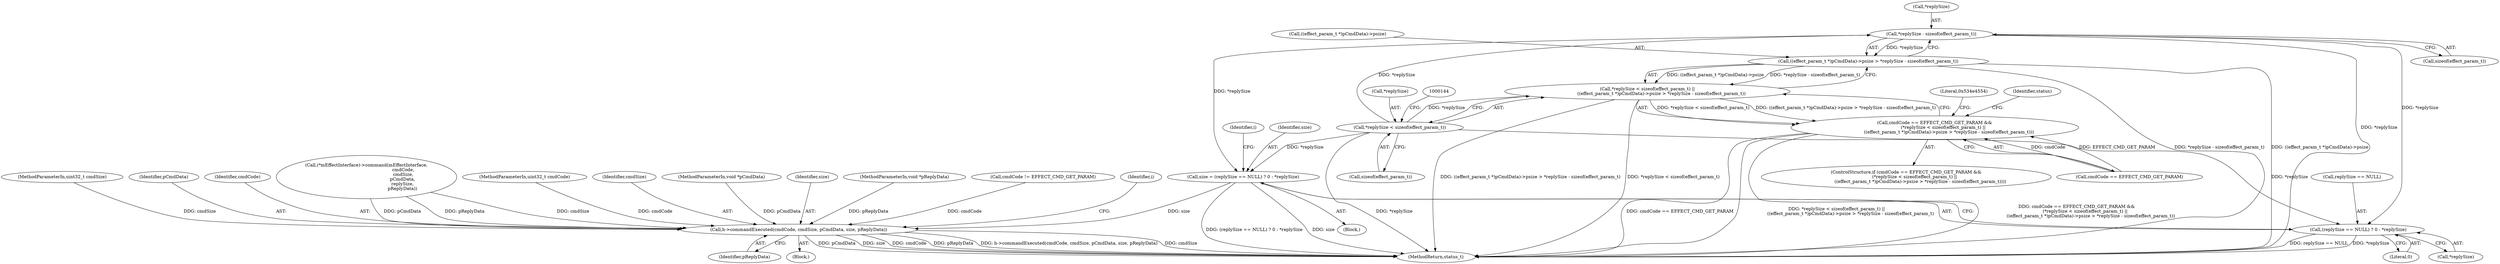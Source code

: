 digraph "0_Android_9cd8c3289c91254b3955bd7347cf605d6fa032c6@API" {
"1000147" [label="(Call,*replySize - sizeof(effect_param_t))"];
"1000136" [label="(Call,*replySize < sizeof(effect_param_t))"];
"1000141" [label="(Call,((effect_param_t *)pCmdData)->psize > *replySize - sizeof(effect_param_t))"];
"1000135" [label="(Call,*replySize < sizeof(effect_param_t) ||\n                    ((effect_param_t *)pCmdData)->psize > *replySize - sizeof(effect_param_t))"];
"1000131" [label="(Call,cmdCode == EFFECT_CMD_GET_PARAM &&\n            (*replySize < sizeof(effect_param_t) ||\n                    ((effect_param_t *)pCmdData)->psize > *replySize - sizeof(effect_param_t)))"];
"1000179" [label="(Call,size = (replySize == NULL) ? 0 : *replySize)"];
"1000213" [label="(Call,h->commandExecuted(cmdCode, cmdSize, pCmdData, size, pReplyData))"];
"1000181" [label="(Call,(replySize == NULL) ? 0 : *replySize)"];
"1000105" [label="(MethodParameterIn,void *pReplyData)"];
"1000179" [label="(Call,size = (replySize == NULL) ? 0 : *replySize)"];
"1000181" [label="(Call,(replySize == NULL) ? 0 : *replySize)"];
"1000185" [label="(Literal,0)"];
"1000131" [label="(Call,cmdCode == EFFECT_CMD_GET_PARAM &&\n            (*replySize < sizeof(effect_param_t) ||\n                    ((effect_param_t *)pCmdData)->psize > *replySize - sizeof(effect_param_t)))"];
"1000171" [label="(Call,cmdCode != EFFECT_CMD_GET_PARAM)"];
"1000218" [label="(Identifier,pReplyData)"];
"1000197" [label="(Identifier,i)"];
"1000102" [label="(MethodParameterIn,uint32_t cmdSize)"];
"1000191" [label="(Identifier,i)"];
"1000213" [label="(Call,h->commandExecuted(cmdCode, cmdSize, pCmdData, size, pReplyData))"];
"1000141" [label="(Call,((effect_param_t *)pCmdData)->psize > *replySize - sizeof(effect_param_t))"];
"1000142" [label="(Call,((effect_param_t *)pCmdData)->psize)"];
"1000180" [label="(Identifier,size)"];
"1000186" [label="(Call,*replySize)"];
"1000216" [label="(Identifier,pCmdData)"];
"1000214" [label="(Identifier,cmdCode)"];
"1000130" [label="(ControlStructure,if (cmdCode == EFFECT_CMD_GET_PARAM &&\n            (*replySize < sizeof(effect_param_t) ||\n                    ((effect_param_t *)pCmdData)->psize > *replySize - sizeof(effect_param_t))))"];
"1000150" [label="(Call,sizeof(effect_param_t))"];
"1000162" [label="(Call,(*mEffectInterface)->command(mEffectInterface,\n                                                    cmdCode,\n                                                    cmdSize,\n                                                   pCmdData,\n                                                   replySize,\n                                                   pReplyData))"];
"1000135" [label="(Call,*replySize < sizeof(effect_param_t) ||\n                    ((effect_param_t *)pCmdData)->psize > *replySize - sizeof(effect_param_t))"];
"1000182" [label="(Call,replySize == NULL)"];
"1000221" [label="(MethodReturn,status_t)"];
"1000101" [label="(MethodParameterIn,uint32_t cmdCode)"];
"1000147" [label="(Call,*replySize - sizeof(effect_param_t))"];
"1000154" [label="(Literal,0x534e4554)"];
"1000148" [label="(Call,*replySize)"];
"1000215" [label="(Identifier,cmdSize)"];
"1000212" [label="(Block,)"];
"1000103" [label="(MethodParameterIn,void *pCmdData)"];
"1000177" [label="(Block,)"];
"1000139" [label="(Call,sizeof(effect_param_t))"];
"1000132" [label="(Call,cmdCode == EFFECT_CMD_GET_PARAM)"];
"1000137" [label="(Call,*replySize)"];
"1000217" [label="(Identifier,size)"];
"1000136" [label="(Call,*replySize < sizeof(effect_param_t))"];
"1000161" [label="(Identifier,status)"];
"1000147" -> "1000141"  [label="AST: "];
"1000147" -> "1000150"  [label="CFG: "];
"1000148" -> "1000147"  [label="AST: "];
"1000150" -> "1000147"  [label="AST: "];
"1000141" -> "1000147"  [label="CFG: "];
"1000147" -> "1000221"  [label="DDG: *replySize"];
"1000147" -> "1000141"  [label="DDG: *replySize"];
"1000136" -> "1000147"  [label="DDG: *replySize"];
"1000147" -> "1000179"  [label="DDG: *replySize"];
"1000147" -> "1000181"  [label="DDG: *replySize"];
"1000136" -> "1000135"  [label="AST: "];
"1000136" -> "1000139"  [label="CFG: "];
"1000137" -> "1000136"  [label="AST: "];
"1000139" -> "1000136"  [label="AST: "];
"1000144" -> "1000136"  [label="CFG: "];
"1000135" -> "1000136"  [label="CFG: "];
"1000136" -> "1000221"  [label="DDG: *replySize"];
"1000136" -> "1000135"  [label="DDG: *replySize"];
"1000136" -> "1000179"  [label="DDG: *replySize"];
"1000136" -> "1000181"  [label="DDG: *replySize"];
"1000141" -> "1000135"  [label="AST: "];
"1000142" -> "1000141"  [label="AST: "];
"1000135" -> "1000141"  [label="CFG: "];
"1000141" -> "1000221"  [label="DDG: ((effect_param_t *)pCmdData)->psize"];
"1000141" -> "1000221"  [label="DDG: *replySize - sizeof(effect_param_t)"];
"1000141" -> "1000135"  [label="DDG: ((effect_param_t *)pCmdData)->psize"];
"1000141" -> "1000135"  [label="DDG: *replySize - sizeof(effect_param_t)"];
"1000135" -> "1000131"  [label="AST: "];
"1000131" -> "1000135"  [label="CFG: "];
"1000135" -> "1000221"  [label="DDG: ((effect_param_t *)pCmdData)->psize > *replySize - sizeof(effect_param_t)"];
"1000135" -> "1000221"  [label="DDG: *replySize < sizeof(effect_param_t)"];
"1000135" -> "1000131"  [label="DDG: *replySize < sizeof(effect_param_t)"];
"1000135" -> "1000131"  [label="DDG: ((effect_param_t *)pCmdData)->psize > *replySize - sizeof(effect_param_t)"];
"1000131" -> "1000130"  [label="AST: "];
"1000131" -> "1000132"  [label="CFG: "];
"1000132" -> "1000131"  [label="AST: "];
"1000154" -> "1000131"  [label="CFG: "];
"1000161" -> "1000131"  [label="CFG: "];
"1000131" -> "1000221"  [label="DDG: cmdCode == EFFECT_CMD_GET_PARAM"];
"1000131" -> "1000221"  [label="DDG: *replySize < sizeof(effect_param_t) ||\n                    ((effect_param_t *)pCmdData)->psize > *replySize - sizeof(effect_param_t)"];
"1000131" -> "1000221"  [label="DDG: cmdCode == EFFECT_CMD_GET_PARAM &&\n            (*replySize < sizeof(effect_param_t) ||\n                    ((effect_param_t *)pCmdData)->psize > *replySize - sizeof(effect_param_t))"];
"1000132" -> "1000131"  [label="DDG: cmdCode"];
"1000132" -> "1000131"  [label="DDG: EFFECT_CMD_GET_PARAM"];
"1000179" -> "1000177"  [label="AST: "];
"1000179" -> "1000181"  [label="CFG: "];
"1000180" -> "1000179"  [label="AST: "];
"1000181" -> "1000179"  [label="AST: "];
"1000191" -> "1000179"  [label="CFG: "];
"1000179" -> "1000221"  [label="DDG: (replySize == NULL) ? 0 : *replySize"];
"1000179" -> "1000221"  [label="DDG: size"];
"1000179" -> "1000213"  [label="DDG: size"];
"1000213" -> "1000212"  [label="AST: "];
"1000213" -> "1000218"  [label="CFG: "];
"1000214" -> "1000213"  [label="AST: "];
"1000215" -> "1000213"  [label="AST: "];
"1000216" -> "1000213"  [label="AST: "];
"1000217" -> "1000213"  [label="AST: "];
"1000218" -> "1000213"  [label="AST: "];
"1000197" -> "1000213"  [label="CFG: "];
"1000213" -> "1000221"  [label="DDG: pCmdData"];
"1000213" -> "1000221"  [label="DDG: size"];
"1000213" -> "1000221"  [label="DDG: cmdCode"];
"1000213" -> "1000221"  [label="DDG: pReplyData"];
"1000213" -> "1000221"  [label="DDG: h->commandExecuted(cmdCode, cmdSize, pCmdData, size, pReplyData)"];
"1000213" -> "1000221"  [label="DDG: cmdSize"];
"1000171" -> "1000213"  [label="DDG: cmdCode"];
"1000101" -> "1000213"  [label="DDG: cmdCode"];
"1000162" -> "1000213"  [label="DDG: cmdSize"];
"1000162" -> "1000213"  [label="DDG: pCmdData"];
"1000162" -> "1000213"  [label="DDG: pReplyData"];
"1000102" -> "1000213"  [label="DDG: cmdSize"];
"1000103" -> "1000213"  [label="DDG: pCmdData"];
"1000105" -> "1000213"  [label="DDG: pReplyData"];
"1000181" -> "1000185"  [label="CFG: "];
"1000181" -> "1000186"  [label="CFG: "];
"1000182" -> "1000181"  [label="AST: "];
"1000185" -> "1000181"  [label="AST: "];
"1000186" -> "1000181"  [label="AST: "];
"1000181" -> "1000221"  [label="DDG: replySize == NULL"];
"1000181" -> "1000221"  [label="DDG: *replySize"];
}
